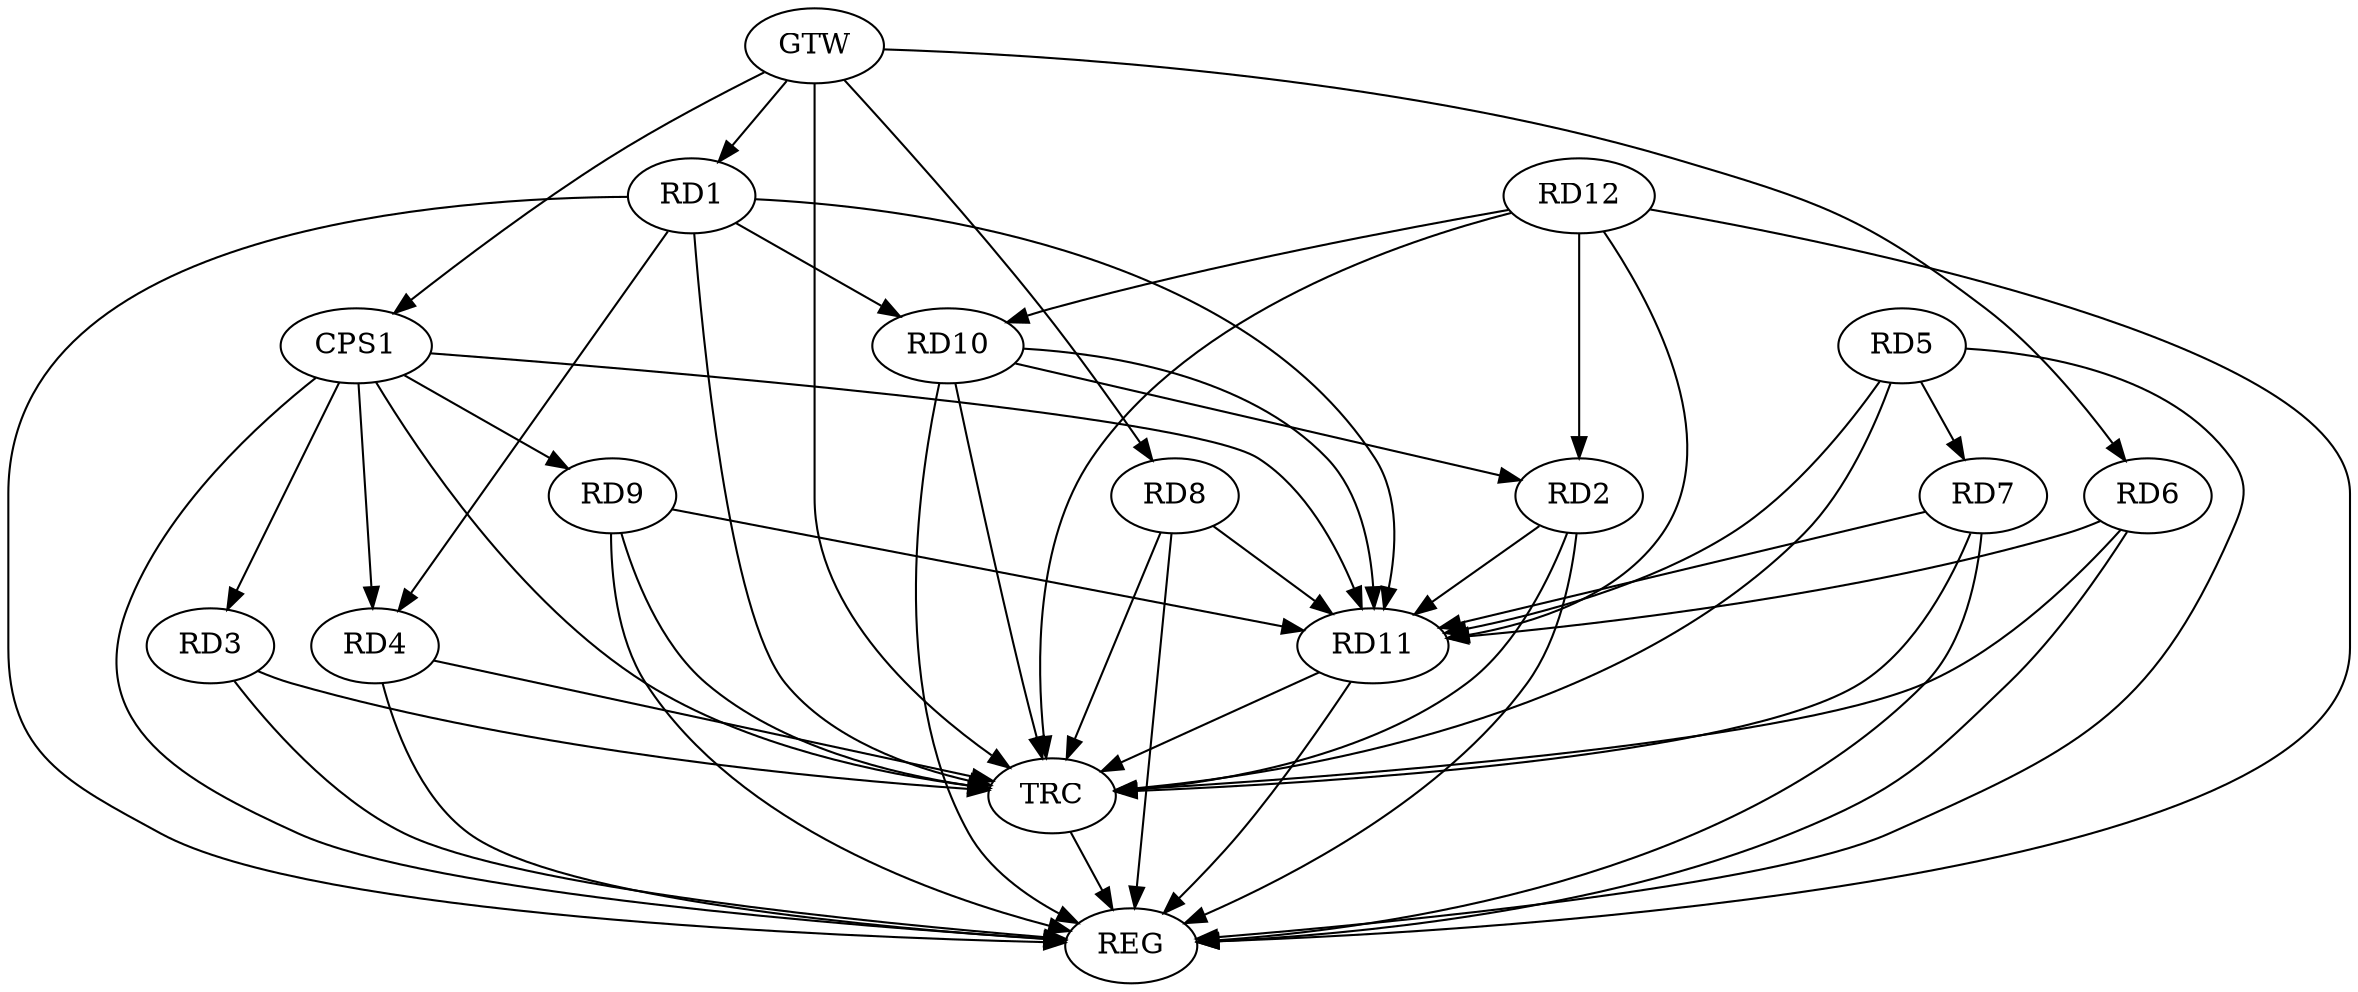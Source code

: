 strict digraph G {
  RD1 [ label="RD1" ];
  RD2 [ label="RD2" ];
  RD3 [ label="RD3" ];
  RD4 [ label="RD4" ];
  RD5 [ label="RD5" ];
  RD6 [ label="RD6" ];
  RD7 [ label="RD7" ];
  RD8 [ label="RD8" ];
  RD9 [ label="RD9" ];
  RD10 [ label="RD10" ];
  RD11 [ label="RD11" ];
  RD12 [ label="RD12" ];
  CPS1 [ label="CPS1" ];
  GTW [ label="GTW" ];
  REG [ label="REG" ];
  TRC [ label="TRC" ];
  RD1 -> RD4;
  RD1 -> RD10;
  RD10 -> RD2;
  RD2 -> RD11;
  RD12 -> RD2;
  RD5 -> RD7;
  RD7 -> RD11;
  RD12 -> RD10;
  RD12 -> RD11;
  CPS1 -> RD3;
  CPS1 -> RD4;
  CPS1 -> RD9;
  CPS1 -> RD11;
  GTW -> RD1;
  GTW -> RD6;
  GTW -> RD8;
  GTW -> CPS1;
  RD1 -> REG;
  RD2 -> REG;
  RD3 -> REG;
  RD4 -> REG;
  RD5 -> REG;
  RD6 -> REG;
  RD7 -> REG;
  RD8 -> REG;
  RD9 -> REG;
  RD10 -> REG;
  RD11 -> REG;
  RD12 -> REG;
  CPS1 -> REG;
  RD1 -> TRC;
  RD2 -> TRC;
  RD3 -> TRC;
  RD4 -> TRC;
  RD5 -> TRC;
  RD6 -> TRC;
  RD7 -> TRC;
  RD8 -> TRC;
  RD9 -> TRC;
  RD10 -> TRC;
  RD11 -> TRC;
  RD12 -> TRC;
  CPS1 -> TRC;
  GTW -> TRC;
  TRC -> REG;
  RD6 -> RD11;
  RD9 -> RD11;
  RD8 -> RD11;
  RD5 -> RD11;
  RD10 -> RD11;
  RD1 -> RD11;
}
